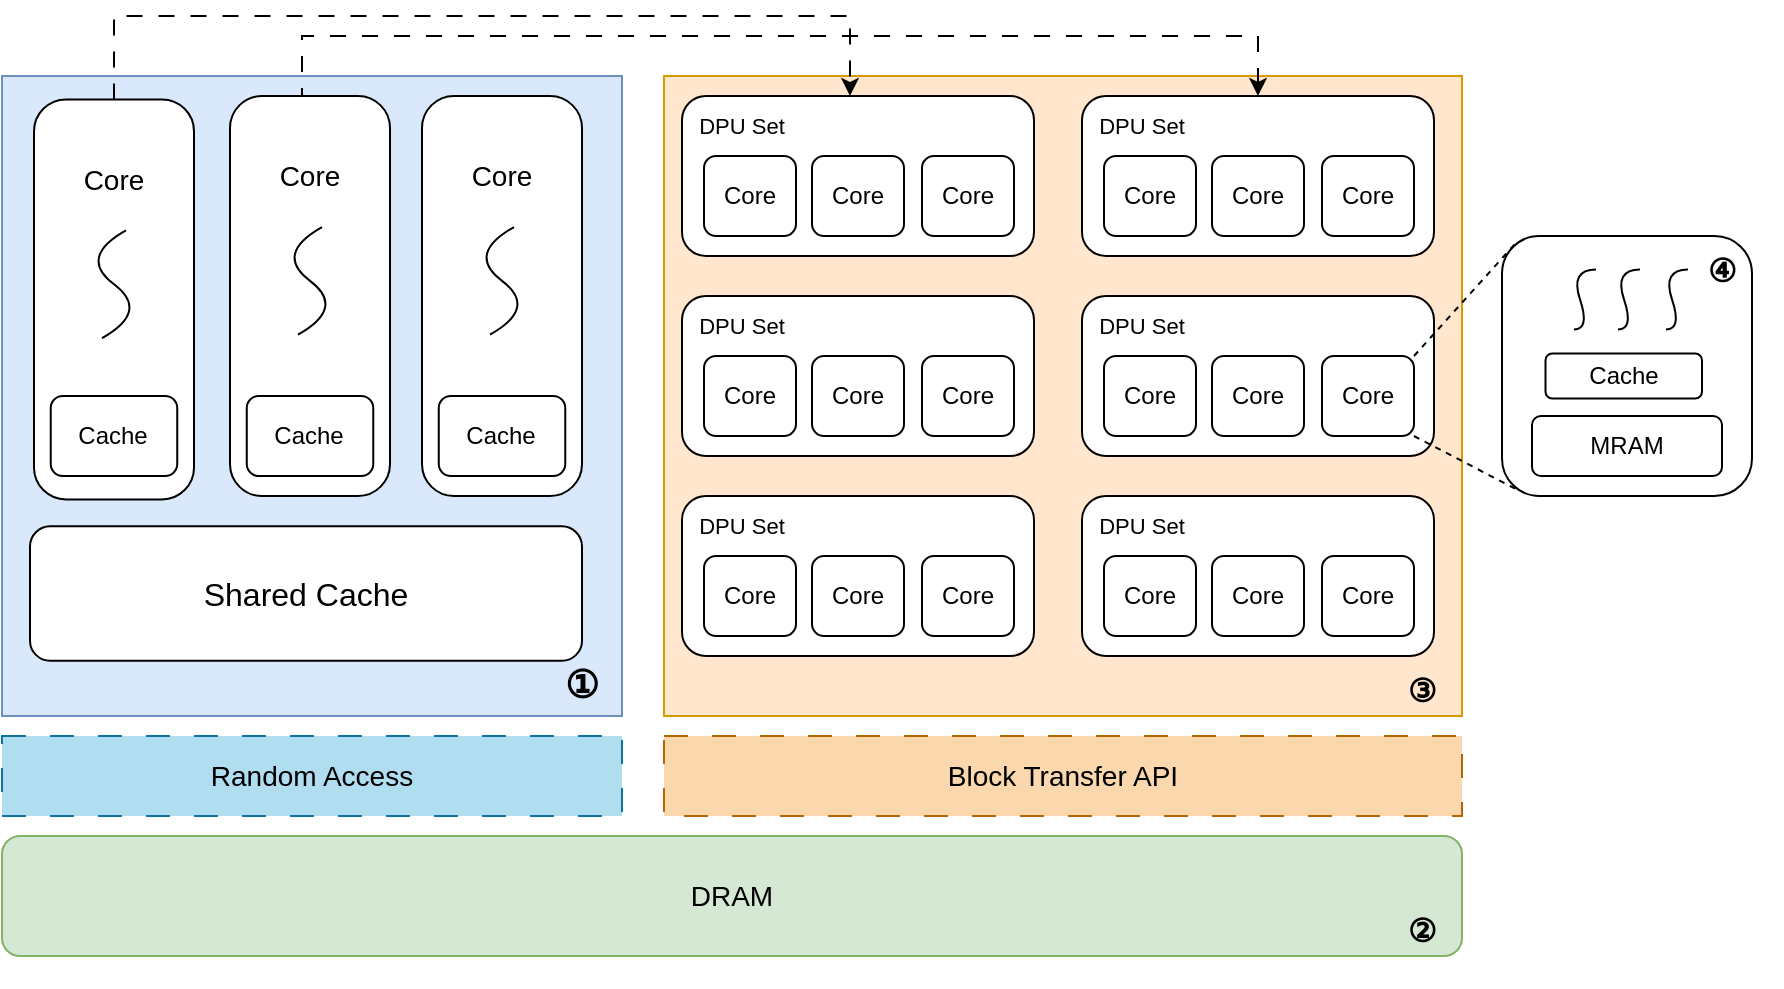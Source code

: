 <mxfile version="21.6.5" type="github">
  <diagram name="第 1 页" id="YpV4BYqwXD7lAimq6Zw4">
    <mxGraphModel dx="1006" dy="541" grid="1" gridSize="10" guides="1" tooltips="1" connect="1" arrows="1" fold="1" page="1" pageScale="1" pageWidth="950" pageHeight="550" math="0" shadow="0">
      <root>
        <mxCell id="0" />
        <mxCell id="1" parent="0" />
        <mxCell id="1cPQjbSQhpeD4azFQnfo-101" value="" style="rounded=0;whiteSpace=wrap;html=1;fillColor=#ffe6cc;strokeColor=#d79b00;" parent="1" vertex="1">
          <mxGeometry x="371" y="70" width="399" height="320" as="geometry" />
        </mxCell>
        <mxCell id="1cPQjbSQhpeD4azFQnfo-99" value="" style="rounded=0;whiteSpace=wrap;html=1;fillColor=#dae8fc;strokeColor=#6c8ebf;" parent="1" vertex="1">
          <mxGeometry x="40" y="70" width="310" height="320" as="geometry" />
        </mxCell>
        <mxCell id="siJhHcLZKbI5iKl3aMoU-2" value="&lt;font style=&quot;font-size: 16px;&quot;&gt;Shared Cache&lt;/font&gt;" style="rounded=1;whiteSpace=wrap;html=1;" parent="1" vertex="1">
          <mxGeometry x="54" y="295.172" width="276" height="67.241" as="geometry" />
        </mxCell>
        <mxCell id="1cPQjbSQhpeD4azFQnfo-12" value="&lt;font style=&quot;font-size: 14px;&quot;&gt;DRAM&lt;/font&gt;" style="rounded=1;whiteSpace=wrap;html=1;fillColor=#d5e8d4;strokeColor=#82b366;" parent="1" vertex="1">
          <mxGeometry x="40" y="450" width="730" height="60" as="geometry" />
        </mxCell>
        <mxCell id="1cPQjbSQhpeD4azFQnfo-17" value="" style="group" parent="1" vertex="1" connectable="0">
          <mxGeometry x="154" y="80" width="80" height="200.0" as="geometry" />
        </mxCell>
        <mxCell id="1cPQjbSQhpeD4azFQnfo-18" value="&lt;font style=&quot;font-size: 14px;&quot;&gt;Core&lt;/font&gt;" style="rounded=1;whiteSpace=wrap;html=1;spacingTop=0;spacingBottom=120;arcSize=20;spacingLeft=0;" parent="1cPQjbSQhpeD4azFQnfo-17" vertex="1">
          <mxGeometry width="80" height="200" as="geometry" />
        </mxCell>
        <mxCell id="1cPQjbSQhpeD4azFQnfo-20" value="" style="curved=1;endArrow=none;html=1;rounded=0;endFill=0;" parent="1cPQjbSQhpeD4azFQnfo-17" edge="1">
          <mxGeometry width="50" height="50" relative="1" as="geometry">
            <mxPoint x="34" y="119.314" as="sourcePoint" />
            <mxPoint x="46" y="65.521" as="targetPoint" />
            <Array as="points">
              <mxPoint x="58" y="105.866" />
              <mxPoint x="22" y="78.97" />
            </Array>
          </mxGeometry>
        </mxCell>
        <mxCell id="id-OFPrXXhAP3aaIQMvj-6" value="Cache" style="rounded=1;whiteSpace=wrap;html=1;" vertex="1" parent="1cPQjbSQhpeD4azFQnfo-17">
          <mxGeometry x="8.38" y="150" width="63.25" height="40" as="geometry" />
        </mxCell>
        <mxCell id="1cPQjbSQhpeD4azFQnfo-21" value="" style="group" parent="1" vertex="1" connectable="0">
          <mxGeometry x="250" y="80" width="80" height="200.0" as="geometry" />
        </mxCell>
        <mxCell id="1cPQjbSQhpeD4azFQnfo-22" value="&lt;font style=&quot;font-size: 14px;&quot;&gt;Core&lt;/font&gt;" style="rounded=1;whiteSpace=wrap;html=1;spacingTop=0;spacingBottom=120;arcSize=20;spacingLeft=0;" parent="1cPQjbSQhpeD4azFQnfo-21" vertex="1">
          <mxGeometry width="80" height="200" as="geometry" />
        </mxCell>
        <mxCell id="1cPQjbSQhpeD4azFQnfo-24" value="" style="curved=1;endArrow=none;html=1;rounded=0;endFill=0;" parent="1cPQjbSQhpeD4azFQnfo-21" edge="1">
          <mxGeometry width="50" height="50" relative="1" as="geometry">
            <mxPoint x="34" y="119.314" as="sourcePoint" />
            <mxPoint x="46" y="65.521" as="targetPoint" />
            <Array as="points">
              <mxPoint x="58" y="105.866" />
              <mxPoint x="22" y="78.97" />
            </Array>
          </mxGeometry>
        </mxCell>
        <mxCell id="id-OFPrXXhAP3aaIQMvj-7" value="Cache" style="rounded=1;whiteSpace=wrap;html=1;" vertex="1" parent="1cPQjbSQhpeD4azFQnfo-21">
          <mxGeometry x="8.38" y="150" width="63.25" height="40" as="geometry" />
        </mxCell>
        <mxCell id="1cPQjbSQhpeD4azFQnfo-42" value="" style="group" parent="1" vertex="1" connectable="0">
          <mxGeometry x="380" y="80" width="176" height="80" as="geometry" />
        </mxCell>
        <mxCell id="1cPQjbSQhpeD4azFQnfo-15" value="" style="rounded=1;whiteSpace=wrap;html=1;movable=1;resizable=1;rotatable=1;deletable=1;editable=1;locked=0;connectable=1;" parent="1cPQjbSQhpeD4azFQnfo-42" vertex="1">
          <mxGeometry width="176" height="80" as="geometry" />
        </mxCell>
        <mxCell id="1cPQjbSQhpeD4azFQnfo-26" value="&lt;font style=&quot;font-size: 11px;&quot;&gt;DPU Set&lt;/font&gt;" style="text;html=1;strokeColor=none;fillColor=none;align=center;verticalAlign=middle;whiteSpace=wrap;rounded=0;fontSize=8;" parent="1cPQjbSQhpeD4azFQnfo-42" vertex="1">
          <mxGeometry width="60" height="30" as="geometry" />
        </mxCell>
        <mxCell id="1cPQjbSQhpeD4azFQnfo-27" value="Core" style="rounded=1;whiteSpace=wrap;html=1;" parent="1cPQjbSQhpeD4azFQnfo-42" vertex="1">
          <mxGeometry x="11" y="30" width="46" height="40" as="geometry" />
        </mxCell>
        <mxCell id="1cPQjbSQhpeD4azFQnfo-28" value="Core" style="rounded=1;whiteSpace=wrap;html=1;" parent="1cPQjbSQhpeD4azFQnfo-42" vertex="1">
          <mxGeometry x="65" y="30" width="46" height="40" as="geometry" />
        </mxCell>
        <mxCell id="1cPQjbSQhpeD4azFQnfo-29" value="Core" style="rounded=1;whiteSpace=wrap;html=1;" parent="1cPQjbSQhpeD4azFQnfo-42" vertex="1">
          <mxGeometry x="120" y="30" width="46" height="40" as="geometry" />
        </mxCell>
        <mxCell id="1cPQjbSQhpeD4azFQnfo-43" value="" style="group" parent="1" vertex="1" connectable="0">
          <mxGeometry x="580" y="80" width="176" height="80" as="geometry" />
        </mxCell>
        <mxCell id="1cPQjbSQhpeD4azFQnfo-44" value="" style="rounded=1;whiteSpace=wrap;html=1;movable=1;resizable=1;rotatable=1;deletable=1;editable=1;locked=0;connectable=1;" parent="1cPQjbSQhpeD4azFQnfo-43" vertex="1">
          <mxGeometry width="176" height="80" as="geometry" />
        </mxCell>
        <mxCell id="1cPQjbSQhpeD4azFQnfo-45" value="&lt;font style=&quot;font-size: 11px;&quot;&gt;DPU Set&lt;/font&gt;" style="text;html=1;strokeColor=none;fillColor=none;align=center;verticalAlign=middle;whiteSpace=wrap;rounded=0;fontSize=8;" parent="1cPQjbSQhpeD4azFQnfo-43" vertex="1">
          <mxGeometry width="60" height="30" as="geometry" />
        </mxCell>
        <mxCell id="1cPQjbSQhpeD4azFQnfo-46" value="Core" style="rounded=1;whiteSpace=wrap;html=1;" parent="1cPQjbSQhpeD4azFQnfo-43" vertex="1">
          <mxGeometry x="11" y="30" width="46" height="40" as="geometry" />
        </mxCell>
        <mxCell id="1cPQjbSQhpeD4azFQnfo-47" value="Core" style="rounded=1;whiteSpace=wrap;html=1;" parent="1cPQjbSQhpeD4azFQnfo-43" vertex="1">
          <mxGeometry x="65" y="30" width="46" height="40" as="geometry" />
        </mxCell>
        <mxCell id="1cPQjbSQhpeD4azFQnfo-48" value="Core" style="rounded=1;whiteSpace=wrap;html=1;" parent="1cPQjbSQhpeD4azFQnfo-43" vertex="1">
          <mxGeometry x="120" y="30" width="46" height="40" as="geometry" />
        </mxCell>
        <mxCell id="1cPQjbSQhpeD4azFQnfo-49" value="" style="group" parent="1" vertex="1" connectable="0">
          <mxGeometry x="380" y="180" width="176" height="80" as="geometry" />
        </mxCell>
        <mxCell id="1cPQjbSQhpeD4azFQnfo-50" value="" style="rounded=1;whiteSpace=wrap;html=1;movable=1;resizable=1;rotatable=1;deletable=1;editable=1;locked=0;connectable=1;" parent="1cPQjbSQhpeD4azFQnfo-49" vertex="1">
          <mxGeometry width="176" height="80" as="geometry" />
        </mxCell>
        <mxCell id="1cPQjbSQhpeD4azFQnfo-51" value="&lt;font style=&quot;font-size: 11px;&quot;&gt;DPU Set&lt;/font&gt;" style="text;html=1;strokeColor=none;fillColor=none;align=center;verticalAlign=middle;whiteSpace=wrap;rounded=0;fontSize=8;" parent="1cPQjbSQhpeD4azFQnfo-49" vertex="1">
          <mxGeometry width="60" height="30" as="geometry" />
        </mxCell>
        <mxCell id="1cPQjbSQhpeD4azFQnfo-52" value="Core" style="rounded=1;whiteSpace=wrap;html=1;" parent="1cPQjbSQhpeD4azFQnfo-49" vertex="1">
          <mxGeometry x="11" y="30" width="46" height="40" as="geometry" />
        </mxCell>
        <mxCell id="1cPQjbSQhpeD4azFQnfo-53" value="Core" style="rounded=1;whiteSpace=wrap;html=1;" parent="1cPQjbSQhpeD4azFQnfo-49" vertex="1">
          <mxGeometry x="65" y="30" width="46" height="40" as="geometry" />
        </mxCell>
        <mxCell id="1cPQjbSQhpeD4azFQnfo-54" value="Core" style="rounded=1;whiteSpace=wrap;html=1;" parent="1cPQjbSQhpeD4azFQnfo-49" vertex="1">
          <mxGeometry x="120" y="30" width="46" height="40" as="geometry" />
        </mxCell>
        <mxCell id="1cPQjbSQhpeD4azFQnfo-55" value="" style="group" parent="1" vertex="1" connectable="0">
          <mxGeometry x="580" y="180" width="176" height="80" as="geometry" />
        </mxCell>
        <mxCell id="1cPQjbSQhpeD4azFQnfo-56" value="" style="rounded=1;whiteSpace=wrap;html=1;movable=1;resizable=1;rotatable=1;deletable=1;editable=1;locked=0;connectable=1;" parent="1cPQjbSQhpeD4azFQnfo-55" vertex="1">
          <mxGeometry width="176" height="80" as="geometry" />
        </mxCell>
        <mxCell id="1cPQjbSQhpeD4azFQnfo-57" value="&lt;font style=&quot;font-size: 11px;&quot;&gt;DPU Set&lt;/font&gt;" style="text;html=1;strokeColor=none;fillColor=none;align=center;verticalAlign=middle;whiteSpace=wrap;rounded=0;fontSize=8;" parent="1cPQjbSQhpeD4azFQnfo-55" vertex="1">
          <mxGeometry width="60" height="30" as="geometry" />
        </mxCell>
        <mxCell id="1cPQjbSQhpeD4azFQnfo-58" value="Core" style="rounded=1;whiteSpace=wrap;html=1;" parent="1cPQjbSQhpeD4azFQnfo-55" vertex="1">
          <mxGeometry x="11" y="30" width="46" height="40" as="geometry" />
        </mxCell>
        <mxCell id="1cPQjbSQhpeD4azFQnfo-59" value="Core" style="rounded=1;whiteSpace=wrap;html=1;" parent="1cPQjbSQhpeD4azFQnfo-55" vertex="1">
          <mxGeometry x="65" y="30" width="46" height="40" as="geometry" />
        </mxCell>
        <mxCell id="1cPQjbSQhpeD4azFQnfo-60" value="Core" style="rounded=1;whiteSpace=wrap;html=1;" parent="1cPQjbSQhpeD4azFQnfo-55" vertex="1">
          <mxGeometry x="120" y="30" width="46" height="40" as="geometry" />
        </mxCell>
        <mxCell id="1cPQjbSQhpeD4azFQnfo-61" value="" style="group" parent="1" vertex="1" connectable="0">
          <mxGeometry x="380" y="280" width="176" height="80" as="geometry" />
        </mxCell>
        <mxCell id="1cPQjbSQhpeD4azFQnfo-62" value="" style="rounded=1;whiteSpace=wrap;html=1;movable=1;resizable=1;rotatable=1;deletable=1;editable=1;locked=0;connectable=1;" parent="1cPQjbSQhpeD4azFQnfo-61" vertex="1">
          <mxGeometry width="176" height="80" as="geometry" />
        </mxCell>
        <mxCell id="1cPQjbSQhpeD4azFQnfo-63" value="&lt;font style=&quot;font-size: 11px;&quot;&gt;DPU Set&lt;/font&gt;" style="text;html=1;strokeColor=none;fillColor=none;align=center;verticalAlign=middle;whiteSpace=wrap;rounded=0;fontSize=8;" parent="1cPQjbSQhpeD4azFQnfo-61" vertex="1">
          <mxGeometry width="60" height="30" as="geometry" />
        </mxCell>
        <mxCell id="1cPQjbSQhpeD4azFQnfo-64" value="Core" style="rounded=1;whiteSpace=wrap;html=1;" parent="1cPQjbSQhpeD4azFQnfo-61" vertex="1">
          <mxGeometry x="11" y="30" width="46" height="40" as="geometry" />
        </mxCell>
        <mxCell id="1cPQjbSQhpeD4azFQnfo-65" value="Core" style="rounded=1;whiteSpace=wrap;html=1;" parent="1cPQjbSQhpeD4azFQnfo-61" vertex="1">
          <mxGeometry x="65" y="30" width="46" height="40" as="geometry" />
        </mxCell>
        <mxCell id="1cPQjbSQhpeD4azFQnfo-66" value="Core" style="rounded=1;whiteSpace=wrap;html=1;" parent="1cPQjbSQhpeD4azFQnfo-61" vertex="1">
          <mxGeometry x="120" y="30" width="46" height="40" as="geometry" />
        </mxCell>
        <mxCell id="1cPQjbSQhpeD4azFQnfo-67" value="" style="group" parent="1" vertex="1" connectable="0">
          <mxGeometry x="580" y="280" width="176" height="80" as="geometry" />
        </mxCell>
        <mxCell id="1cPQjbSQhpeD4azFQnfo-68" value="" style="rounded=1;whiteSpace=wrap;html=1;movable=1;resizable=1;rotatable=1;deletable=1;editable=1;locked=0;connectable=1;" parent="1cPQjbSQhpeD4azFQnfo-67" vertex="1">
          <mxGeometry width="176" height="80" as="geometry" />
        </mxCell>
        <mxCell id="1cPQjbSQhpeD4azFQnfo-69" value="&lt;font style=&quot;font-size: 11px;&quot;&gt;DPU Set&lt;/font&gt;" style="text;html=1;strokeColor=none;fillColor=none;align=center;verticalAlign=middle;whiteSpace=wrap;rounded=0;fontSize=8;" parent="1cPQjbSQhpeD4azFQnfo-67" vertex="1">
          <mxGeometry width="60" height="30" as="geometry" />
        </mxCell>
        <mxCell id="1cPQjbSQhpeD4azFQnfo-70" value="Core" style="rounded=1;whiteSpace=wrap;html=1;" parent="1cPQjbSQhpeD4azFQnfo-67" vertex="1">
          <mxGeometry x="11" y="30" width="46" height="40" as="geometry" />
        </mxCell>
        <mxCell id="1cPQjbSQhpeD4azFQnfo-71" value="Core" style="rounded=1;whiteSpace=wrap;html=1;" parent="1cPQjbSQhpeD4azFQnfo-67" vertex="1">
          <mxGeometry x="65" y="30" width="46" height="40" as="geometry" />
        </mxCell>
        <mxCell id="1cPQjbSQhpeD4azFQnfo-72" value="Core" style="rounded=1;whiteSpace=wrap;html=1;" parent="1cPQjbSQhpeD4azFQnfo-67" vertex="1">
          <mxGeometry x="120" y="30" width="46" height="40" as="geometry" />
        </mxCell>
        <mxCell id="1cPQjbSQhpeD4azFQnfo-76" value="" style="edgeStyle=orthogonalEdgeStyle;rounded=0;orthogonalLoop=1;jettySize=auto;html=1;entryX=0.5;entryY=1;entryDx=0;entryDy=0;exitX=0.5;exitY=0;exitDx=0;exitDy=0;dashed=1;dashPattern=8 8;" parent="1" source="siJhHcLZKbI5iKl3aMoU-3" edge="1">
          <mxGeometry relative="1" as="geometry">
            <mxPoint x="464" y="80" as="targetPoint" />
            <Array as="points">
              <mxPoint x="96" y="40" />
              <mxPoint x="464" y="40" />
            </Array>
          </mxGeometry>
        </mxCell>
        <mxCell id="1cPQjbSQhpeD4azFQnfo-78" value="" style="edgeStyle=orthogonalEdgeStyle;rounded=0;orthogonalLoop=1;jettySize=auto;html=1;entryX=0.5;entryY=0;entryDx=0;entryDy=0;exitX=0.5;exitY=0;exitDx=0;exitDy=0;dashed=1;dashPattern=8 8;" parent="1" source="1cPQjbSQhpeD4azFQnfo-18" target="1cPQjbSQhpeD4azFQnfo-44" edge="1">
          <mxGeometry relative="1" as="geometry">
            <mxPoint x="220" y="80" as="sourcePoint" />
            <mxPoint x="572" y="78" as="targetPoint" />
            <Array as="points">
              <mxPoint x="190" y="80" />
              <mxPoint x="190" y="50" />
              <mxPoint x="668" y="50" />
            </Array>
          </mxGeometry>
        </mxCell>
        <mxCell id="1cPQjbSQhpeD4azFQnfo-95" value="" style="endArrow=none;dashed=1;html=1;rounded=0;exitX=1;exitY=0;exitDx=0;exitDy=0;entryX=0.059;entryY=0.023;entryDx=0;entryDy=0;entryPerimeter=0;" parent="1" source="1cPQjbSQhpeD4azFQnfo-60" target="1cPQjbSQhpeD4azFQnfo-79" edge="1">
          <mxGeometry width="50" height="50" relative="1" as="geometry">
            <mxPoint x="750" y="210" as="sourcePoint" />
            <mxPoint x="800" y="160" as="targetPoint" />
          </mxGeometry>
        </mxCell>
        <mxCell id="1cPQjbSQhpeD4azFQnfo-96" value="" style="endArrow=none;dashed=1;html=1;rounded=0;exitX=1;exitY=1;exitDx=0;exitDy=0;entryX=0.053;entryY=0.972;entryDx=0;entryDy=0;entryPerimeter=0;" parent="1" source="1cPQjbSQhpeD4azFQnfo-60" target="1cPQjbSQhpeD4azFQnfo-79" edge="1">
          <mxGeometry width="50" height="50" relative="1" as="geometry">
            <mxPoint x="820" y="350" as="sourcePoint" />
            <mxPoint x="820" y="280" as="targetPoint" />
          </mxGeometry>
        </mxCell>
        <mxCell id="woqamysOv7D3Uq7dfl2v-1" value="&lt;font style=&quot;font-size: 14px;&quot;&gt;Random Access&lt;/font&gt;" style="rounded=0;whiteSpace=wrap;html=1;shadow=0;dashed=1;dashPattern=12 12;fillColor=#b1ddf0;strokeColor=#10739e;" parent="1" vertex="1">
          <mxGeometry x="40" y="400" width="310" height="40" as="geometry" />
        </mxCell>
        <mxCell id="woqamysOv7D3Uq7dfl2v-4" value="&lt;font style=&quot;font-size: 14px;&quot;&gt;Block Transfer API&lt;/font&gt;" style="rounded=0;whiteSpace=wrap;html=1;shadow=0;dashed=1;dashPattern=12 12;fillColor=#fad7ac;strokeColor=#b46504;" parent="1" vertex="1">
          <mxGeometry x="371" y="400" width="399" height="40" as="geometry" />
        </mxCell>
        <mxCell id="woqamysOv7D3Uq7dfl2v-8" value="&lt;b&gt;&lt;font face=&quot;Comic Sans MS&quot; style=&quot;font-size: 19px;&quot;&gt;①&lt;/font&gt;&lt;/b&gt;" style="text;html=1;strokeColor=none;fillColor=none;align=center;verticalAlign=middle;whiteSpace=wrap;rounded=0;" parent="1" vertex="1">
          <mxGeometry x="300" y="360" width="60" height="30" as="geometry" />
        </mxCell>
        <mxCell id="woqamysOv7D3Uq7dfl2v-11" value="&lt;h1&gt;&lt;font style=&quot;font-size: 16px;&quot;&gt;&lt;b&gt;②&lt;/b&gt;&lt;/font&gt;&lt;/h1&gt;" style="text;html=1;strokeColor=none;fillColor=none;align=center;verticalAlign=middle;whiteSpace=wrap;rounded=0;" parent="1" vertex="1">
          <mxGeometry x="720" y="480" width="60" height="30" as="geometry" />
        </mxCell>
        <mxCell id="woqamysOv7D3Uq7dfl2v-12" value="&lt;h1&gt;&lt;font style=&quot;font-size: 16px;&quot;&gt;&lt;b&gt;③&lt;/b&gt;&lt;/font&gt;&lt;/h1&gt;" style="text;html=1;strokeColor=none;fillColor=none;align=center;verticalAlign=middle;whiteSpace=wrap;rounded=0;" parent="1" vertex="1">
          <mxGeometry x="720" y="360.0" width="60" height="30" as="geometry" />
        </mxCell>
        <mxCell id="1cPQjbSQhpeD4azFQnfo-79" value="" style="rounded=1;whiteSpace=wrap;html=1;" parent="1" vertex="1">
          <mxGeometry x="790" y="150" width="125" height="130" as="geometry" />
        </mxCell>
        <mxCell id="1cPQjbSQhpeD4azFQnfo-80" value="MRAM" style="rounded=1;whiteSpace=wrap;html=1;" parent="1" vertex="1">
          <mxGeometry x="805" y="240" width="95" height="30" as="geometry" />
        </mxCell>
        <mxCell id="1cPQjbSQhpeD4azFQnfo-81" value="Cache" style="rounded=1;whiteSpace=wrap;html=1;" parent="1" vertex="1">
          <mxGeometry x="811.75" y="208.75" width="78.25" height="22.5" as="geometry" />
        </mxCell>
        <mxCell id="1cPQjbSQhpeD4azFQnfo-89" value="" style="curved=1;endArrow=none;html=1;rounded=0;endFill=0;" parent="1" edge="1">
          <mxGeometry width="50" height="50" relative="1" as="geometry">
            <mxPoint x="826" y="196.72" as="sourcePoint" />
            <mxPoint x="837" y="166.72" as="targetPoint" />
            <Array as="points">
              <mxPoint x="834" y="196.72" />
              <mxPoint x="824" y="166.72" />
            </Array>
          </mxGeometry>
        </mxCell>
        <mxCell id="1cPQjbSQhpeD4azFQnfo-92" value="" style="curved=1;endArrow=none;html=1;rounded=0;endFill=0;" parent="1" edge="1">
          <mxGeometry width="50" height="50" relative="1" as="geometry">
            <mxPoint x="848" y="196.72" as="sourcePoint" />
            <mxPoint x="859" y="166.72" as="targetPoint" />
            <Array as="points">
              <mxPoint x="856" y="196.72" />
              <mxPoint x="846" y="166.72" />
            </Array>
          </mxGeometry>
        </mxCell>
        <mxCell id="1cPQjbSQhpeD4azFQnfo-93" value="" style="curved=1;endArrow=none;html=1;rounded=0;endFill=0;spacingBottom=0;spacing=2;" parent="1" edge="1">
          <mxGeometry width="50" height="50" relative="1" as="geometry">
            <mxPoint x="872" y="196.72" as="sourcePoint" />
            <mxPoint x="883" y="166.72" as="targetPoint" />
            <Array as="points">
              <mxPoint x="880" y="196.72" />
              <mxPoint x="870" y="166.72" />
            </Array>
          </mxGeometry>
        </mxCell>
        <mxCell id="woqamysOv7D3Uq7dfl2v-13" value="&lt;h1&gt;&lt;font style=&quot;font-size: 16px;&quot;&gt;&lt;b&gt;④&lt;/b&gt;&lt;/font&gt;&lt;/h1&gt;" style="text;html=1;strokeColor=none;fillColor=none;align=center;verticalAlign=middle;whiteSpace=wrap;rounded=0;" parent="1" vertex="1">
          <mxGeometry x="870" y="150" width="60" height="30" as="geometry" />
        </mxCell>
        <mxCell id="siJhHcLZKbI5iKl3aMoU-3" value="&lt;font style=&quot;font-size: 14px;&quot;&gt;Core&lt;/font&gt;" style="rounded=1;whiteSpace=wrap;html=1;spacingTop=0;spacingBottom=120;arcSize=20;spacingLeft=0;" parent="1" vertex="1">
          <mxGeometry x="56" y="81.72" width="80" height="200" as="geometry" />
        </mxCell>
        <mxCell id="1cPQjbSQhpeD4azFQnfo-2" value="" style="curved=1;endArrow=none;html=1;rounded=0;endFill=0;" parent="1" edge="1">
          <mxGeometry width="50" height="50" relative="1" as="geometry">
            <mxPoint x="90" y="201.034" as="sourcePoint" />
            <mxPoint x="102" y="147.241" as="targetPoint" />
            <Array as="points">
              <mxPoint x="114" y="187.586" />
              <mxPoint x="78" y="160.69" />
            </Array>
          </mxGeometry>
        </mxCell>
        <mxCell id="id-OFPrXXhAP3aaIQMvj-1" value="Cache" style="rounded=1;whiteSpace=wrap;html=1;" vertex="1" parent="1">
          <mxGeometry x="64.37" y="230" width="63.25" height="40" as="geometry" />
        </mxCell>
      </root>
    </mxGraphModel>
  </diagram>
</mxfile>
